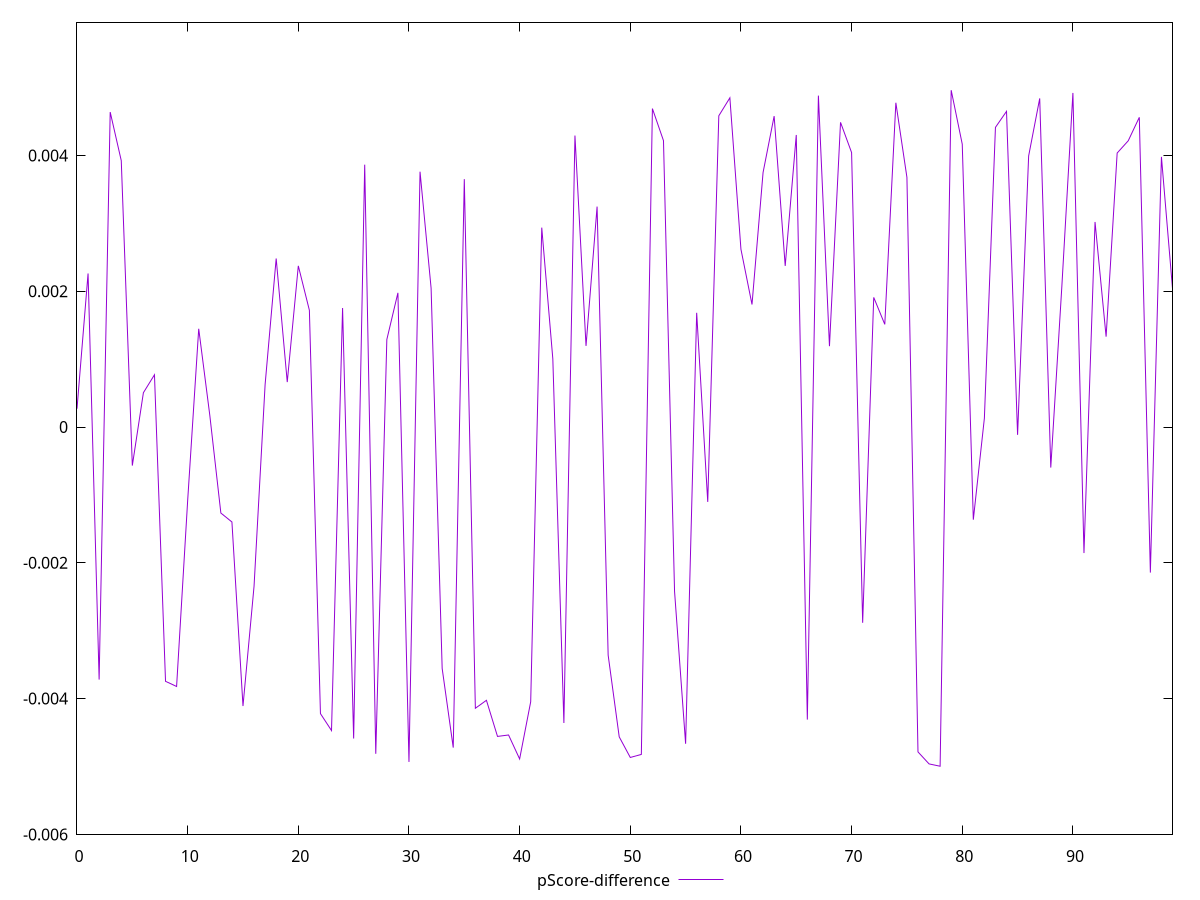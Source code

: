 reset

$pScoreDifference <<EOF
0 0.00026953184129741015
1 0.002261732487093937
2 -0.003720149134946227
3 0.004639072574840419
4 0.003923415052428325
5 -0.0005679384296291001
6 0.0005054371100439159
7 0.0007695774185123572
8 -0.003745605333690949
9 -0.0038216471278559316
10 -0.0010850537320226117
11 0.00144688848523844
12 0.00017478748628851903
13 -0.0012668299073326228
14 -0.0013987488641102885
15 -0.004109668608839545
16 -0.0023448750200897317
17 0.0006264625197980322
18 0.0024825719641785593
19 0.0006617736078993186
20 0.002373855585757534
21 0.0017196611276822926
22 -0.004221207780042424
23 -0.004470625388713012
24 0.0017526395367286618
25 -0.004588325256449588
26 0.0038644863441021915
27 -0.004813016893969069
28 0.0012890800188254392
29 0.001976251564993925
30 -0.004932553162794062
31 0.0037607322796663345
32 0.0020453493096694864
33 -0.0035556108101153505
34 -0.0047220199502551186
35 0.003650910532716267
36 -0.004142310378998149
37 -0.004025148654413391
38 -0.004557074187314991
39 -0.004535955666528979
40 -0.0048891338676106955
41 -0.004047020635194687
42 0.0029368670525058427
43 0.0010035275860027504
44 -0.004359050663765518
45 0.0042932677456895
46 0.0011945699759832173
47 0.003246832867872307
48 -0.003359897538557366
49 -0.004563621386154182
50 -0.00486714924152809
51 -0.004822031409938532
52 0.004690378136195106
53 0.004218093890561159
54 -0.002420113210865882
55 -0.004665011790680351
56 0.0016826067627818686
57 -0.0011026194943504208
58 0.0045840702137085465
59 0.004849004083023245
60 0.002618595615821895
61 0.00180473449270524
62 0.0037493573363351906
63 0.004579415739618398
64 0.002372865015906056
65 0.004301642775266679
66 -0.004309189252951429
67 0.004881532108343967
68 0.0011904312744905887
69 0.004487741989011251
70 0.004042761823121022
71 -0.0028829763316271517
72 0.0019093558523883836
73 0.0015119808909840327
74 0.0047762095753297595
75 0.0036772156656543764
76 -0.004785091067676883
77 -0.004961840050982325
78 -0.004996299991172903
79 0.004961321215839254
80 0.004166103606573435
81 -0.0013651150446598592
82 0.00012977615998632785
83 0.0044136938796212055
84 0.00464935477623174
85 -0.00011555679974617483
86 0.003992338876691703
87 0.004840181472424598
88 -0.0005969695480315673
89 0.0020700165233538126
90 0.004921000547099208
91 -0.0018565964250059075
92 0.0030201478617042365
93 0.0013309819922256994
94 0.0040358768359736175
95 0.004216227589869503
96 0.004561596480074259
97 -0.0021441313251250316
98 0.003979170832651091
99 0.0020400134758822297
EOF

set key outside below
set xrange [0:99]
set yrange [-0.005996299991172903:0.005961321215839254]
set trange [-0.005996299991172903:0.005961321215839254]
set terminal svg size 640, 500 enhanced background rgb 'white'
set output "report_00026_2021-02-22T21:38:55.199Z/bootup-time/samples/pages+cached/pScore-difference/values.svg"

plot $pScoreDifference title "pScore-difference" with line

reset
